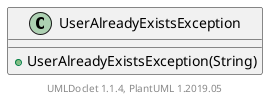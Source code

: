 @startuml

    class UserAlreadyExistsException [[UserAlreadyExistsException.html]] {
        +UserAlreadyExistsException(String)
    }


    center footer UMLDoclet 1.1.4, PlantUML 1.2019.05
@enduml
